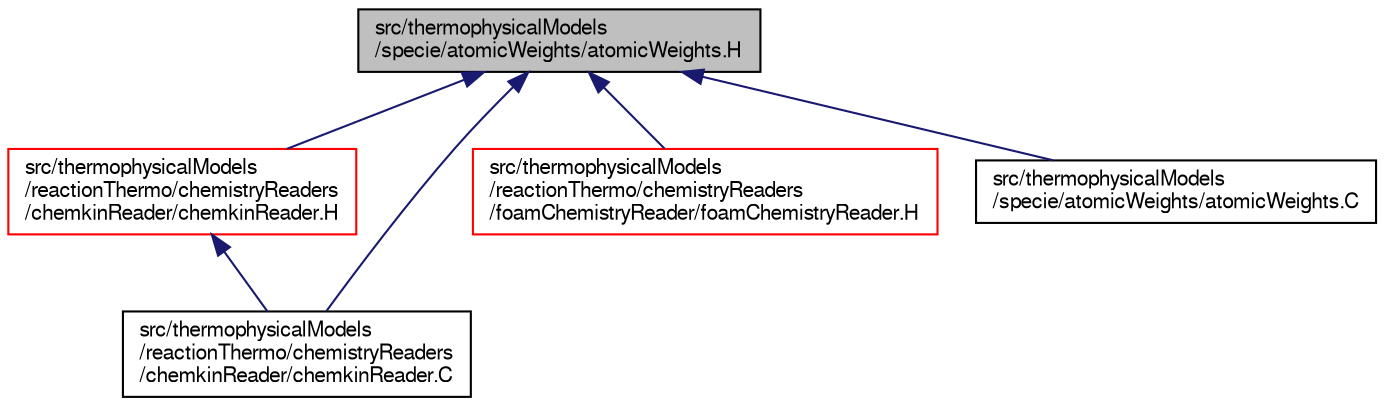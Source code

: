 digraph "src/thermophysicalModels/specie/atomicWeights/atomicWeights.H"
{
  bgcolor="transparent";
  edge [fontname="FreeSans",fontsize="10",labelfontname="FreeSans",labelfontsize="10"];
  node [fontname="FreeSans",fontsize="10",shape=record];
  Node46 [label="src/thermophysicalModels\l/specie/atomicWeights/atomicWeights.H",height=0.2,width=0.4,color="black", fillcolor="grey75", style="filled", fontcolor="black"];
  Node46 -> Node47 [dir="back",color="midnightblue",fontsize="10",style="solid",fontname="FreeSans"];
  Node47 [label="src/thermophysicalModels\l/reactionThermo/chemistryReaders\l/chemkinReader/chemkinReader.H",height=0.2,width=0.4,color="red",URL="$a16124.html"];
  Node47 -> Node48 [dir="back",color="midnightblue",fontsize="10",style="solid",fontname="FreeSans"];
  Node48 [label="src/thermophysicalModels\l/reactionThermo/chemistryReaders\l/chemkinReader/chemkinReader.C",height=0.2,width=0.4,color="black",URL="$a16121.html"];
  Node46 -> Node48 [dir="back",color="midnightblue",fontsize="10",style="solid",fontname="FreeSans"];
  Node46 -> Node50 [dir="back",color="midnightblue",fontsize="10",style="solid",fontname="FreeSans"];
  Node50 [label="src/thermophysicalModels\l/reactionThermo/chemistryReaders\l/foamChemistryReader/foamChemistryReader.H",height=0.2,width=0.4,color="red",URL="$a16130.html"];
  Node46 -> Node53 [dir="back",color="midnightblue",fontsize="10",style="solid",fontname="FreeSans"];
  Node53 [label="src/thermophysicalModels\l/specie/atomicWeights/atomicWeights.C",height=0.2,width=0.4,color="black",URL="$a16388.html"];
}
